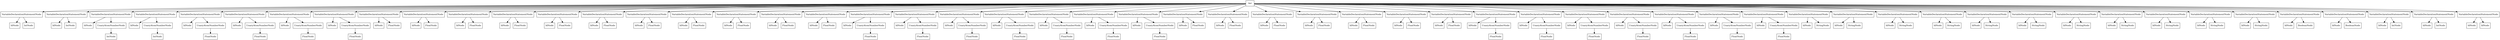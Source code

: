 digraph Ast {
	rankdir=TD;
	node [shape=box];
	140015462868272 [label="Ast"];
	140015462872832 [label="VariableDeclarationStatementNode"];
	140015462868272 -> 140015462872832;
	140015462871632 [label="IdNode"];
	140015462872832 -> 140015462871632;
	140015462871152 [label="IntNode"];
	140015462872832 -> 140015462871152;
	140015462873984 [label="VariableDeclarationStatementNode"];
	140015462868272 -> 140015462873984;
	140015462871440 [label="IdNode"];
	140015462873984 -> 140015462871440;
	140015462860064 [label="IntNode"];
	140015462873984 -> 140015462860064;
	140015462871968 [label="VariableDeclarationStatementNode"];
	140015462868272 -> 140015462871968;
	140015462865296 [label="IdNode"];
	140015462871968 -> 140015462865296;
	140015462869184 [label="UnaryAtomNumberNode"];
	140015462871968 -> 140015462869184;
	140015462862224 [label="IntNode"];
	140015462869184 -> 140015462862224;
	140015462868656 [label="VariableDeclarationStatementNode"];
	140015462868272 -> 140015462868656;
	140015462872304 [label="IdNode"];
	140015462868656 -> 140015462872304;
	140015462866064 [label="UnaryAtomNumberNode"];
	140015462868656 -> 140015462866064;
	140015462867792 [label="IntNode"];
	140015462866064 -> 140015462867792;
	140015462870576 [label="VariableDeclarationStatementNode"];
	140015462868272 -> 140015462870576;
	140015462862512 [label="IdNode"];
	140015462870576 -> 140015462862512;
	140015462867648 [label="UnaryAtomNumberNode"];
	140015462870576 -> 140015462867648;
	140015462869664 [label="FloatNode"];
	140015462867648 -> 140015462869664;
	140015462871776 [label="VariableDeclarationStatementNode"];
	140015462868272 -> 140015462871776;
	140015462871344 [label="IdNode"];
	140015462871776 -> 140015462871344;
	140015462867840 [label="UnaryAtomNumberNode"];
	140015462871776 -> 140015462867840;
	140015462871872 [label="FloatNode"];
	140015462867840 -> 140015462871872;
	140015462865392 [label="VariableDeclarationStatementNode"];
	140015462868272 -> 140015462865392;
	140015462862128 [label="IdNode"];
	140015462865392 -> 140015462862128;
	140015462868128 [label="UnaryAtomNumberNode"];
	140015462865392 -> 140015462868128;
	140015462868032 [label="FloatNode"];
	140015462868128 -> 140015462868032;
	140015462868320 [label="VariableDeclarationStatementNode"];
	140015462868272 -> 140015462868320;
	140015462868224 [label="IdNode"];
	140015462868320 -> 140015462868224;
	140015462861600 [label="UnaryAtomNumberNode"];
	140015462868320 -> 140015462861600;
	140015462867168 [label="FloatNode"];
	140015462861600 -> 140015462867168;
	140015462869424 [label="VariableDeclarationStatementNode"];
	140015462868272 -> 140015462869424;
	140015462865776 [label="IdNode"];
	140015462869424 -> 140015462865776;
	140015462868464 [label="FloatNode"];
	140015462869424 -> 140015462868464;
	140015462863472 [label="VariableDeclarationStatementNode"];
	140015462868272 -> 140015462863472;
	140015462863280 [label="IdNode"];
	140015462863472 -> 140015462863280;
	140015462865632 [label="FloatNode"];
	140015462863472 -> 140015462865632;
	140015462863568 [label="VariableDeclarationStatementNode"];
	140015462868272 -> 140015462863568;
	140015462865536 [label="IdNode"];
	140015462863568 -> 140015462865536;
	140015462866784 [label="FloatNode"];
	140015462863568 -> 140015462866784;
	140015462868368 [label="VariableDeclarationStatementNode"];
	140015462868272 -> 140015462868368;
	140015462867504 [label="IdNode"];
	140015462868368 -> 140015462867504;
	140015462867216 [label="FloatNode"];
	140015462868368 -> 140015462867216;
	140015462863424 [label="VariableDeclarationStatementNode"];
	140015462868272 -> 140015462863424;
	140015462863136 [label="IdNode"];
	140015462863424 -> 140015462863136;
	140015462869376 [label="FloatNode"];
	140015462863424 -> 140015462869376;
	140015462867120 [label="VariableDeclarationStatementNode"];
	140015462868272 -> 140015462867120;
	140015462861456 [label="IdNode"];
	140015462867120 -> 140015462861456;
	140015462861552 [label="FloatNode"];
	140015462867120 -> 140015462861552;
	140015462865344 [label="VariableDeclarationStatementNode"];
	140015462868272 -> 140015462865344;
	140015462873600 [label="IdNode"];
	140015462865344 -> 140015462873600;
	140015462861792 [label="FloatNode"];
	140015462865344 -> 140015462861792;
	140015462868416 [label="VariableDeclarationStatementNode"];
	140015462868272 -> 140015462868416;
	140015462861936 [label="IdNode"];
	140015462868416 -> 140015462861936;
	140015462861360 [label="FloatNode"];
	140015462868416 -> 140015462861360;
	140015462865584 [label="VariableDeclarationStatementNode"];
	140015462868272 -> 140015462865584;
	140015462861312 [label="IdNode"];
	140015462865584 -> 140015462861312;
	140015462860160 [label="FloatNode"];
	140015462865584 -> 140015462860160;
	140015462865440 [label="VariableDeclarationStatementNode"];
	140015462868272 -> 140015462865440;
	140015462859200 [label="IdNode"];
	140015462865440 -> 140015462859200;
	140015462869040 [label="FloatNode"];
	140015462865440 -> 140015462869040;
	140015462862944 [label="VariableDeclarationStatementNode"];
	140015462868272 -> 140015462862944;
	140015462861264 [label="IdNode"];
	140015462862944 -> 140015462861264;
	140015462867552 [label="FloatNode"];
	140015462862944 -> 140015462867552;
	140015462872688 [label="VariableDeclarationStatementNode"];
	140015462868272 -> 140015462872688;
	140015462865488 [label="IdNode"];
	140015462872688 -> 140015462865488;
	140015462870960 [label="UnaryAtomNumberNode"];
	140015462872688 -> 140015462870960;
	140015462872592 [label="FloatNode"];
	140015462870960 -> 140015462872592;
	140015462861504 [label="VariableDeclarationStatementNode"];
	140015462868272 -> 140015462861504;
	140015462862656 [label="IdNode"];
	140015462861504 -> 140015462862656;
	140015462863232 [label="UnaryAtomNumberNode"];
	140015462861504 -> 140015462863232;
	140015462863088 [label="FloatNode"];
	140015462863232 -> 140015462863088;
	140015462862608 [label="VariableDeclarationStatementNode"];
	140015462868272 -> 140015462862608;
	140015462874608 [label="IdNode"];
	140015462862608 -> 140015462874608;
	140015462862752 [label="UnaryAtomNumberNode"];
	140015462862608 -> 140015462862752;
	140015462862320 [label="FloatNode"];
	140015462862752 -> 140015462862320;
	140015462871536 [label="VariableDeclarationStatementNode"];
	140015462868272 -> 140015462871536;
	140015462862848 [label="IdNode"];
	140015462871536 -> 140015462862848;
	140015462871392 [label="UnaryAtomNumberNode"];
	140015462871536 -> 140015462871392;
	140015462860448 [label="FloatNode"];
	140015462871392 -> 140015462860448;
	140015462867456 [label="VariableDeclarationStatementNode"];
	140015462868272 -> 140015462867456;
	140015462866976 [label="IdNode"];
	140015462867456 -> 140015462866976;
	140015462870720 [label="UnaryAtomNumberNode"];
	140015462867456 -> 140015462870720;
	140015462868752 [label="FloatNode"];
	140015462870720 -> 140015462868752;
	140015462860352 [label="VariableDeclarationStatementNode"];
	140015462868272 -> 140015462860352;
	140015462870288 [label="IdNode"];
	140015462860352 -> 140015462870288;
	140015462872064 [label="UnaryAtomNumberNode"];
	140015462860352 -> 140015462872064;
	140015462859344 [label="FloatNode"];
	140015462872064 -> 140015462859344;
	140015462866496 [label="VariableDeclarationStatementNode"];
	140015462868272 -> 140015462866496;
	140015462871488 [label="IdNode"];
	140015462866496 -> 140015462871488;
	140015462868992 [label="UnaryAtomNumberNode"];
	140015462866496 -> 140015462868992;
	140015462869856 [label="FloatNode"];
	140015462868992 -> 140015462869856;
	140015462871008 [label="VariableDeclarationStatementNode"];
	140015462868272 -> 140015462871008;
	140015462870048 [label="IdNode"];
	140015462871008 -> 140015462870048;
	140015462870912 [label="FloatNode"];
	140015462871008 -> 140015462870912;
	140015462872208 [label="VariableDeclarationStatementNode"];
	140015462868272 -> 140015462872208;
	140015462873696 [label="IdNode"];
	140015462872208 -> 140015462873696;
	140015462870192 [label="FloatNode"];
	140015462872208 -> 140015462870192;
	140015462874128 [label="VariableDeclarationStatementNode"];
	140015462868272 -> 140015462874128;
	140015462870480 [label="IdNode"];
	140015462874128 -> 140015462870480;
	140015462869520 [label="FloatNode"];
	140015462874128 -> 140015462869520;
	140015462862176 [label="VariableDeclarationStatementNode"];
	140015462868272 -> 140015462862176;
	140015462872400 [label="IdNode"];
	140015462862176 -> 140015462872400;
	140015462861984 [label="FloatNode"];
	140015462862176 -> 140015462861984;
	140015462864624 [label="VariableDeclarationStatementNode"];
	140015462868272 -> 140015462864624;
	140015462860400 [label="IdNode"];
	140015462864624 -> 140015462860400;
	140015462864528 [label="FloatNode"];
	140015462864624 -> 140015462864528;
	140015462874992 [label="VariableDeclarationStatementNode"];
	140015462868272 -> 140015462874992;
	140015462864816 [label="IdNode"];
	140015462874992 -> 140015462864816;
	140015462865056 [label="FloatNode"];
	140015462874992 -> 140015462865056;
	140015462871584 [label="VariableDeclarationStatementNode"];
	140015462868272 -> 140015462871584;
	140015462864960 [label="IdNode"];
	140015462871584 -> 140015462864960;
	140015462874704 [label="FloatNode"];
	140015462871584 -> 140015462874704;
	140015462874896 [label="VariableDeclarationStatementNode"];
	140015462868272 -> 140015462874896;
	140015462874800 [label="IdNode"];
	140015462874896 -> 140015462874800;
	140015462869712 [label="UnaryAtomNumberNode"];
	140015462874896 -> 140015462869712;
	140015462864672 [label="FloatNode"];
	140015462869712 -> 140015462864672;
	140015462871056 [label="VariableDeclarationStatementNode"];
	140015462868272 -> 140015462871056;
	140015462864192 [label="IdNode"];
	140015462871056 -> 140015462864192;
	140015462864768 [label="UnaryAtomNumberNode"];
	140015462871056 -> 140015462864768;
	140015462863952 [label="FloatNode"];
	140015462864768 -> 140015462863952;
	140015462864048 [label="VariableDeclarationStatementNode"];
	140015462868272 -> 140015462864048;
	140015462871920 [label="IdNode"];
	140015462864048 -> 140015462871920;
	140015462864096 [label="UnaryAtomNumberNode"];
	140015462864048 -> 140015462864096;
	140015462864384 [label="FloatNode"];
	140015462864096 -> 140015462864384;
	140015462873216 [label="VariableDeclarationStatementNode"];
	140015462868272 -> 140015462873216;
	140015462864480 [label="IdNode"];
	140015462873216 -> 140015462864480;
	140015462870336 [label="UnaryAtomNumberNode"];
	140015462873216 -> 140015462870336;
	140015462870000 [label="FloatNode"];
	140015462870336 -> 140015462870000;
	140015460906176 [label="VariableDeclarationStatementNode"];
	140015462868272 -> 140015460906176;
	140015462868800 [label="IdNode"];
	140015460906176 -> 140015462868800;
	140015460908240 [label="UnaryAtomNumberNode"];
	140015460906176 -> 140015460908240;
	140015460907040 [label="FloatNode"];
	140015460908240 -> 140015460907040;
	140015460907616 [label="VariableDeclarationStatementNode"];
	140015462868272 -> 140015460907616;
	140015462870096 [label="IdNode"];
	140015460907616 -> 140015462870096;
	140015460907424 [label="UnaryAtomNumberNode"];
	140015460907616 -> 140015460907424;
	140015460907664 [label="FloatNode"];
	140015460907424 -> 140015460907664;
	140015460906128 [label="VariableDeclarationStatementNode"];
	140015462868272 -> 140015460906128;
	140015460908048 [label="IdNode"];
	140015460906128 -> 140015460908048;
	140015460906464 [label="UnaryAtomNumberNode"];
	140015460906128 -> 140015460906464;
	140015460907136 [label="FloatNode"];
	140015460906464 -> 140015460907136;
	140015460895616 [label="VariableDeclarationStatementNode"];
	140015462868272 -> 140015460895616;
	140015460907280 [label="IdNode"];
	140015460895616 -> 140015460907280;
	140015460905888 [label="StringNode"];
	140015460895616 -> 140015460905888;
	140015460908720 [label="VariableDeclarationStatementNode"];
	140015462868272 -> 140015460908720;
	140015460906032 [label="IdNode"];
	140015460908720 -> 140015460906032;
	140015460908672 [label="StringNode"];
	140015460908720 -> 140015460908672;
	140015460893408 [label="VariableDeclarationStatementNode"];
	140015462868272 -> 140015460893408;
	140015460908576 [label="IdNode"];
	140015460893408 -> 140015460908576;
	140015460893504 [label="StringNode"];
	140015460893408 -> 140015460893504;
	140015460892736 [label="VariableDeclarationStatementNode"];
	140015462868272 -> 140015460892736;
	140015460909008 [label="IdNode"];
	140015460892736 -> 140015460909008;
	140015460893120 [label="StringNode"];
	140015460892736 -> 140015460893120;
	140015460906704 [label="VariableDeclarationStatementNode"];
	140015462868272 -> 140015460906704;
	140015460893216 [label="IdNode"];
	140015460906704 -> 140015460893216;
	140015460907952 [label="StringNode"];
	140015460906704 -> 140015460907952;
	140015460907760 [label="VariableDeclarationStatementNode"];
	140015462868272 -> 140015460907760;
	140015460892928 [label="IdNode"];
	140015460907760 -> 140015460892928;
	140015460907808 [label="StringNode"];
	140015460907760 -> 140015460907808;
	140015460905984 [label="VariableDeclarationStatementNode"];
	140015462868272 -> 140015460905984;
	140015460907904 [label="IdNode"];
	140015460905984 -> 140015460907904;
	140015460906224 [label="StringNode"];
	140015460905984 -> 140015460906224;
	140015460906752 [label="VariableDeclarationStatementNode"];
	140015462868272 -> 140015460906752;
	140015460906320 [label="IdNode"];
	140015460906752 -> 140015460906320;
	140015460905744 [label="StringNode"];
	140015460906752 -> 140015460905744;
	140015460893072 [label="VariableDeclarationStatementNode"];
	140015462868272 -> 140015460893072;
	140015460906368 [label="IdNode"];
	140015460893072 -> 140015460906368;
	140015460892880 [label="StringNode"];
	140015460893072 -> 140015460892880;
	140015460905552 [label="VariableDeclarationStatementNode"];
	140015462868272 -> 140015460905552;
	140015460906416 [label="IdNode"];
	140015460905552 -> 140015460906416;
	140015460908768 [label="StringNode"];
	140015460905552 -> 140015460908768;
	140015460908192 [label="VariableDeclarationStatementNode"];
	140015462868272 -> 140015460908192;
	140015460893600 [label="IdNode"];
	140015460908192 -> 140015460893600;
	140015460908144 [label="StringNode"];
	140015460908192 -> 140015460908144;
	140015460984880 [label="VariableDeclarationStatementNode"];
	140015462868272 -> 140015460984880;
	140015460907376 [label="IdNode"];
	140015460984880 -> 140015460907376;
	140015460988768 [label="BooleanNode"];
	140015460984880 -> 140015460988768;
	140015460983872 [label="VariableDeclarationStatementNode"];
	140015462868272 -> 140015460983872;
	140015460907088 [label="IdNode"];
	140015460983872 -> 140015460907088;
	140015460983920 [label="BooleanNode"];
	140015460983872 -> 140015460983920;
	140015460982672 [label="VariableDeclarationStatementNode"];
	140015462868272 -> 140015460982672;
	140015460984448 [label="IdNode"];
	140015460982672 -> 140015460984448;
	140015460982816 [label="IntNode"];
	140015460982672 -> 140015460982816;
	140015460980992 [label="VariableDeclarationStatementNode"];
	140015462868272 -> 140015460980992;
	140015460983728 [label="IdNode"];
	140015460980992 -> 140015460983728;
	140015460988720 [label="IntNode"];
	140015460980992 -> 140015460988720;
	140015460980896 [label="VariableDeclarationStatementNode"];
	140015462868272 -> 140015460980896;
	140015460984928 [label="IdNode"];
	140015460980896 -> 140015460984928;
	140015460980944 [label="IdNode"];
	140015460980896 -> 140015460980944;
}
